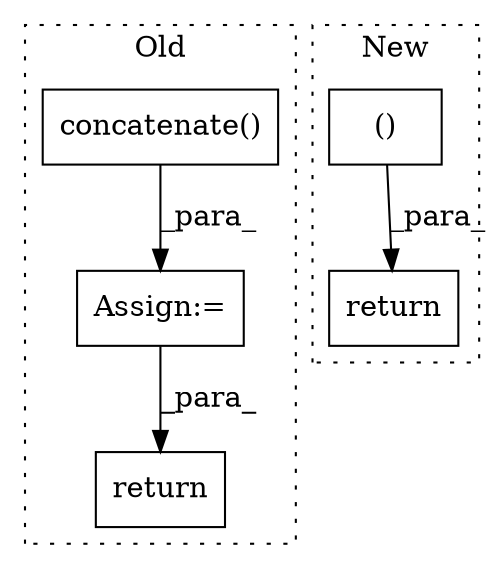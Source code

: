digraph G {
subgraph cluster0 {
1 [label="concatenate()" a="75" s="3990,4010" l="15,9" shape="box"];
3 [label="Assign:=" a="68" s="4098" l="3" shape="box"];
4 [label="return" a="93" s="4115" l="7" shape="box"];
label = "Old";
style="dotted";
}
subgraph cluster1 {
2 [label="return" a="93" s="4240" l="7" shape="box"];
5 [label="()" a="54" s="3943" l="16" shape="box"];
label = "New";
style="dotted";
}
1 -> 3 [label="_para_"];
3 -> 4 [label="_para_"];
5 -> 2 [label="_para_"];
}